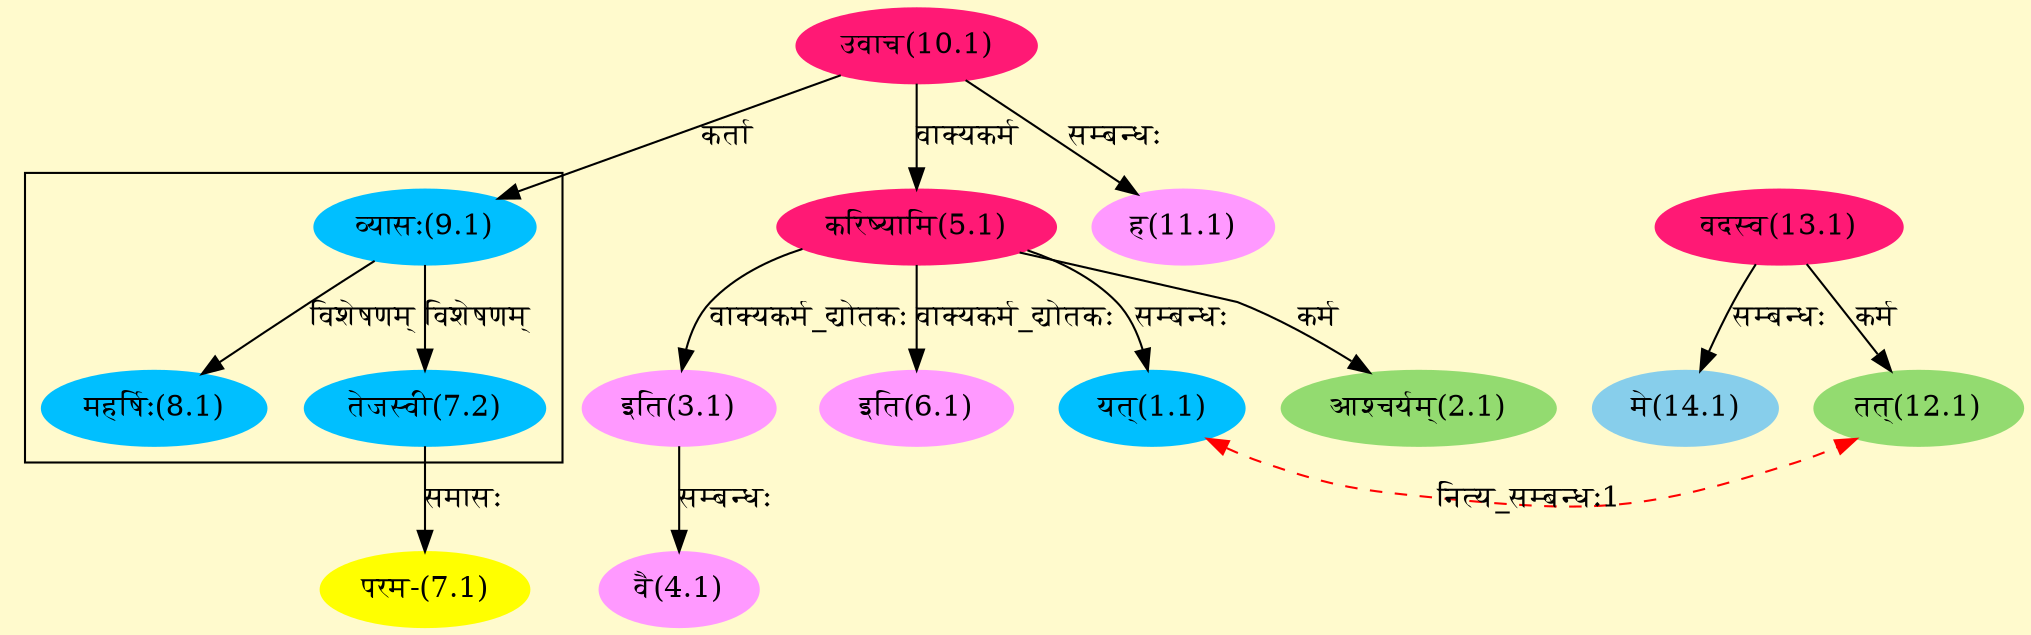 digraph G{
rankdir=BT;
 compound=true;
 bgcolor="lemonchiffon1";

subgraph cluster_1{
Node7_2 [style=filled, color="#00BFFF" label = "तेजस्वी(7.2)"]
Node9_1 [style=filled, color="#00BFFF" label = "व्यासः(9.1)"]
Node8_1 [style=filled, color="#00BFFF" label = "महर्षिः(8.1)"]

}
Node1_1 [style=filled, color="#00BFFF" label = "यत्(1.1)"]
Node5_1 [style=filled, color="#FF1975" label = "करिष्यामि(5.1)"]
Node12_1 [style=filled, color="#93DB70" label = "तत्(12.1)"]
Node2_1 [style=filled, color="#93DB70" label = "आश्चर्यम्(2.1)"]
Node3_1 [style=filled, color="#FF99FF" label = "इति(3.1)"]
Node4_1 [style=filled, color="#FF99FF" label = "वै(4.1)"]
Node10_1 [style=filled, color="#FF1975" label = "उवाच(10.1)"]
Node6_1 [style=filled, color="#FF99FF" label = "इति(6.1)"]
Node7_1 [style=filled, color="#FFFF00" label = "परम-(7.1)"]
Node7_2 [style=filled, color="#00BFFF" label = "तेजस्वी(7.2)"]
Node9_1 [style=filled, color="#00BFFF" label = "व्यासः(9.1)"]
Node8_1 [style=filled, color="#00BFFF" label = "महर्षिः(8.1)"]
Node [style=filled, color="" label = "()"]
Node11_1 [style=filled, color="#FF99FF" label = "ह(11.1)"]
Node13_1 [style=filled, color="#FF1975" label = "वदस्व(13.1)"]
Node14_1 [style=filled, color="#87CEEB" label = "मे(14.1)"]
{rank = same; Node1_1; Node12_1;}
/* Start of Relations section */

Node1_1 -> Node5_1 [  label="सम्बन्धः"  dir="back" ]
Node1_1 -> Node12_1 [ style=dashed color="red" label="नित्य_सम्बन्धः1"  dir="both" ]
Node2_1 -> Node5_1 [  label="कर्म"  dir="back" ]
Node3_1 -> Node5_1 [  label="वाक्यकर्म_द्योतकः"  dir="back" ]
Node4_1 -> Node3_1 [  label="सम्बन्धः"  dir="back" ]
Node5_1 -> Node10_1 [  label="वाक्यकर्म"  dir="back" ]
Node6_1 -> Node5_1 [  label="वाक्यकर्म_द्योतकः"  dir="back" ]
Node7_1 -> Node7_2 [  label="समासः"  dir="back" ]
Node7_2 -> Node9_1 [  label="विशेषणम्"  dir="back" ]
Node8_1 -> Node9_1 [  label="विशेषणम्"  dir="back" ]
Node9_1 -> Node10_1 [  label="कर्ता"  dir="back" ]
Node11_1 -> Node10_1 [  label="सम्बन्धः"  dir="back" ]
Node12_1 -> Node13_1 [  label="कर्म"  dir="back" ]
Node14_1 -> Node13_1 [  label="सम्बन्धः"  dir="back" ]
}
